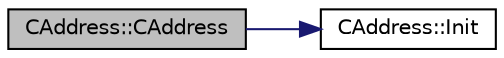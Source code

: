 digraph "CAddress::CAddress"
{
  edge [fontname="Helvetica",fontsize="10",labelfontname="Helvetica",labelfontsize="10"];
  node [fontname="Helvetica",fontsize="10",shape=record];
  rankdir="LR";
  Node3 [label="CAddress::CAddress",height=0.2,width=0.4,color="black", fillcolor="grey75", style="filled", fontcolor="black"];
  Node3 -> Node4 [color="midnightblue",fontsize="10",style="solid",fontname="Helvetica"];
  Node4 [label="CAddress::Init",height=0.2,width=0.4,color="black", fillcolor="white", style="filled",URL="$d1/d6c/class_c_address.html#ac060c84dcf47b8ccfae0142c9b29a243"];
}
